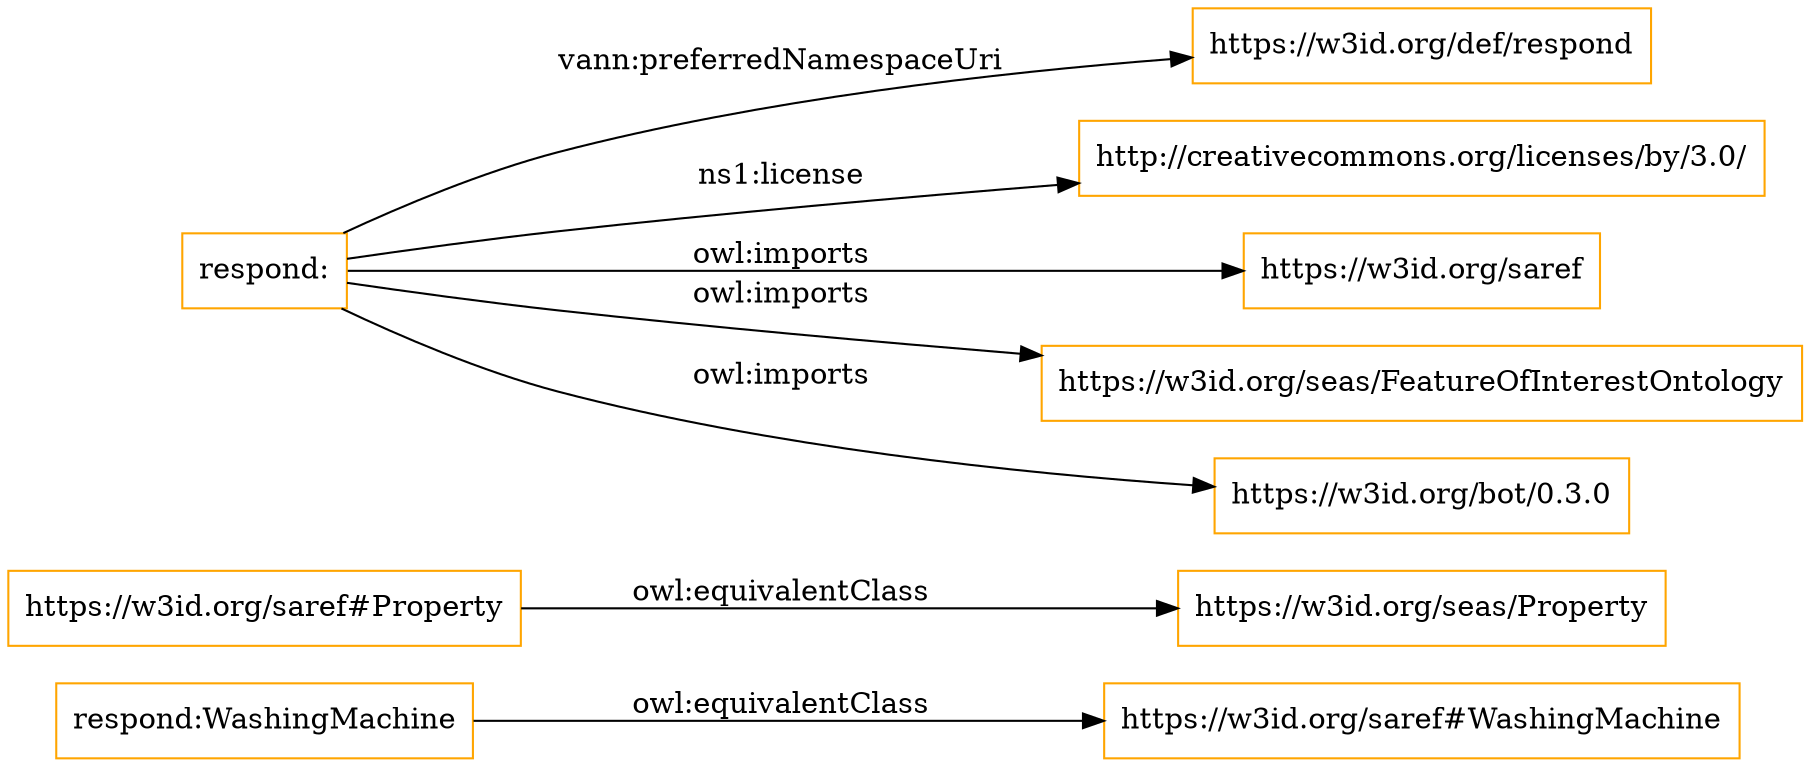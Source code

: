 digraph ar2dtool_diagram { 
rankdir=LR;
size="1501"
node [shape = rectangle, color="orange"]; "respond:WashingMachine" "https://w3id.org/seas/Property" ; /*classes style*/
	"respond:" -> "https://w3id.org/def/respond" [ label = "vann:preferredNamespaceUri" ];
	"respond:" -> "http://creativecommons.org/licenses/by/3.0/" [ label = "ns1:license" ];
	"respond:" -> "https://w3id.org/saref" [ label = "owl:imports" ];
	"respond:" -> "https://w3id.org/seas/FeatureOfInterestOntology" [ label = "owl:imports" ];
	"respond:" -> "https://w3id.org/bot/0.3.0" [ label = "owl:imports" ];
	"https://w3id.org/saref#Property" -> "https://w3id.org/seas/Property" [ label = "owl:equivalentClass" ];
	"respond:WashingMachine" -> "https://w3id.org/saref#WashingMachine" [ label = "owl:equivalentClass" ];

}
